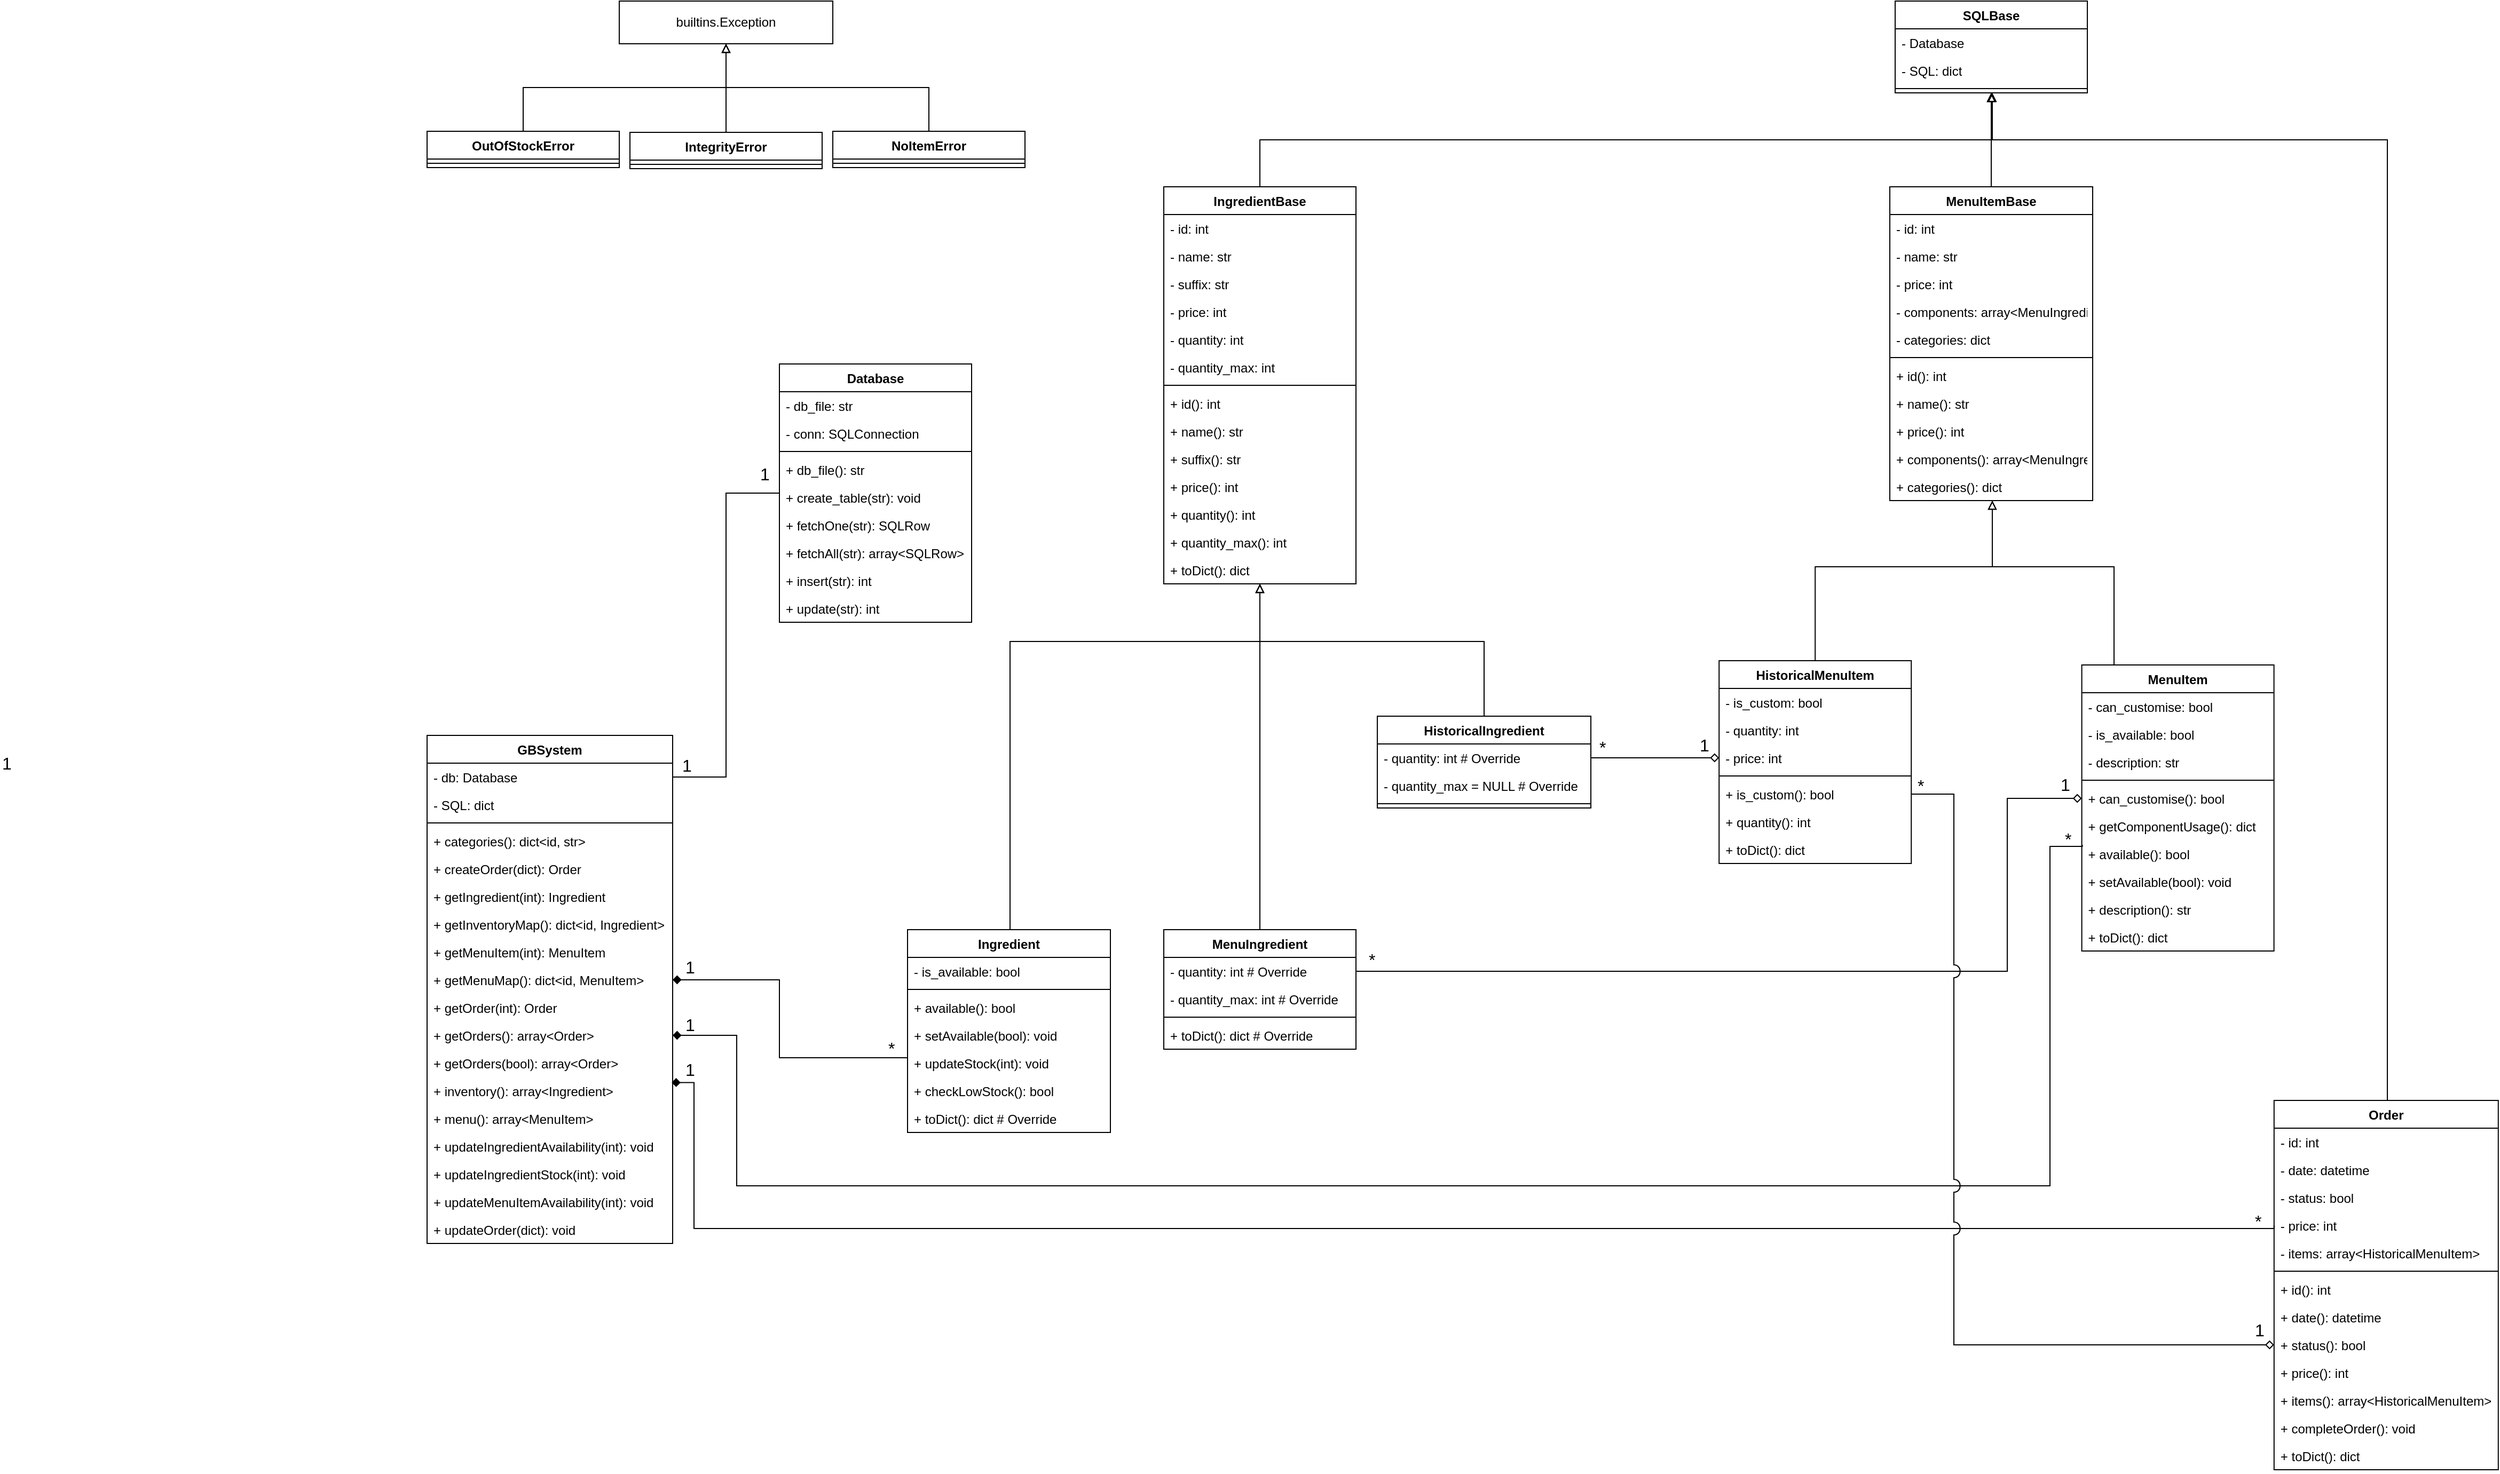 <mxfile version="10.5.8" type="device"><diagram id="R5CO9NTkoaggzxSZSLam" name="Page-1"><mxGraphModel dx="3738" dy="1845" grid="1" gridSize="10" guides="1" tooltips="1" connect="1" arrows="1" fold="1" page="1" pageScale="1" pageWidth="850" pageHeight="1100" math="0" shadow="0"><root><mxCell id="0"/><mxCell id="1" parent="0"/><mxCell id="QVnlq63phi-JUGz88lsE-225" style="rounded=0;orthogonalLoop=1;jettySize=auto;html=1;endArrow=diamond;endFill=1;edgeStyle=orthogonalEdgeStyle;exitX=0;exitY=0.5;exitDx=0;exitDy=0;entryX=0.996;entryY=0.201;entryDx=0;entryDy=0;entryPerimeter=0;" parent="1" source="QVnlq63phi-JUGz88lsE-115" target="QVnlq63phi-JUGz88lsE-164" edge="1"><mxGeometry relative="1" as="geometry"><mxPoint x="40" y="551" as="sourcePoint"/><Array as="points"><mxPoint x="80" y="560"/><mxPoint x="-1400" y="560"/><mxPoint x="-1400" y="423"/></Array><mxPoint x="-1779" y="422" as="targetPoint"/></mxGeometry></mxCell><mxCell id="QVnlq63phi-JUGz88lsE-252" style="edgeStyle=orthogonalEdgeStyle;rounded=0;orthogonalLoop=1;jettySize=auto;html=1;endArrow=diamond;endFill=0;entryX=0;entryY=0.5;entryDx=0;entryDy=0;" parent="1" source="QVnlq63phi-JUGz88lsE-35" target="QVnlq63phi-JUGz88lsE-78" edge="1"><mxGeometry relative="1" as="geometry"><mxPoint x="-780" y="320" as="sourcePoint"/><mxPoint x="-160" y="150" as="targetPoint"/><Array as="points"><mxPoint x="-170" y="319"/><mxPoint x="-170" y="157"/></Array></mxGeometry></mxCell><mxCell id="QVnlq63phi-JUGz88lsE-1" value="SQLBase" style="swimlane;fontStyle=1;align=center;verticalAlign=top;childLayout=stackLayout;horizontal=1;startSize=26;horizontalStack=0;resizeParent=1;resizeParentMax=0;resizeLast=0;collapsible=1;marginBottom=0;" parent="1" vertex="1"><mxGeometry x="-275" y="-590" width="180" height="86" as="geometry"/></mxCell><mxCell id="QVnlq63phi-JUGz88lsE-2" value="- Database" style="text;strokeColor=none;fillColor=none;align=left;verticalAlign=top;spacingLeft=4;spacingRight=4;overflow=hidden;rotatable=0;points=[[0,0.5],[1,0.5]];portConstraint=eastwest;fontStyle=0" parent="QVnlq63phi-JUGz88lsE-1" vertex="1"><mxGeometry y="26" width="180" height="26" as="geometry"/></mxCell><mxCell id="QVnlq63phi-JUGz88lsE-3" value="- SQL: dict" style="text;strokeColor=none;fillColor=none;align=left;verticalAlign=top;spacingLeft=4;spacingRight=4;overflow=hidden;rotatable=0;points=[[0,0.5],[1,0.5]];portConstraint=eastwest;fontStyle=0" parent="QVnlq63phi-JUGz88lsE-1" vertex="1"><mxGeometry y="52" width="180" height="26" as="geometry"/></mxCell><mxCell id="QVnlq63phi-JUGz88lsE-4" value="" style="line;strokeWidth=1;fillColor=none;align=left;verticalAlign=middle;spacingTop=-1;spacingLeft=3;spacingRight=3;rotatable=0;labelPosition=right;points=[];portConstraint=eastwest;fontStyle=0" parent="QVnlq63phi-JUGz88lsE-1" vertex="1"><mxGeometry y="78" width="180" height="8" as="geometry"/></mxCell><mxCell id="QVnlq63phi-JUGz88lsE-234" style="edgeStyle=orthogonalEdgeStyle;rounded=0;orthogonalLoop=1;jettySize=auto;html=1;exitX=0.5;exitY=0;exitDx=0;exitDy=0;endArrow=block;endFill=0;" parent="1" source="QVnlq63phi-JUGz88lsE-15" target="QVnlq63phi-JUGz88lsE-1" edge="1"><mxGeometry relative="1" as="geometry"/></mxCell><mxCell id="QVnlq63phi-JUGz88lsE-15" value="IngredientBase" style="swimlane;fontStyle=1;align=center;verticalAlign=top;childLayout=stackLayout;horizontal=1;startSize=26;horizontalStack=0;resizeParent=1;resizeParentMax=0;resizeLast=0;collapsible=1;marginBottom=0;" parent="1" vertex="1"><mxGeometry x="-960" y="-416" width="180" height="372" as="geometry"/></mxCell><mxCell id="QVnlq63phi-JUGz88lsE-18" value="- id: int" style="text;strokeColor=none;fillColor=none;align=left;verticalAlign=top;spacingLeft=4;spacingRight=4;overflow=hidden;rotatable=0;points=[[0,0.5],[1,0.5]];portConstraint=eastwest;fontStyle=0" parent="QVnlq63phi-JUGz88lsE-15" vertex="1"><mxGeometry y="26" width="180" height="26" as="geometry"/></mxCell><mxCell id="QVnlq63phi-JUGz88lsE-20" value="- name: str" style="text;strokeColor=none;fillColor=none;align=left;verticalAlign=top;spacingLeft=4;spacingRight=4;overflow=hidden;rotatable=0;points=[[0,0.5],[1,0.5]];portConstraint=eastwest;fontStyle=0" parent="QVnlq63phi-JUGz88lsE-15" vertex="1"><mxGeometry y="52" width="180" height="26" as="geometry"/></mxCell><mxCell id="QVnlq63phi-JUGz88lsE-21" value="- suffix: str" style="text;strokeColor=none;fillColor=none;align=left;verticalAlign=top;spacingLeft=4;spacingRight=4;overflow=hidden;rotatable=0;points=[[0,0.5],[1,0.5]];portConstraint=eastwest;fontStyle=0" parent="QVnlq63phi-JUGz88lsE-15" vertex="1"><mxGeometry y="78" width="180" height="26" as="geometry"/></mxCell><mxCell id="QVnlq63phi-JUGz88lsE-22" value="- price: int" style="text;strokeColor=none;fillColor=none;align=left;verticalAlign=top;spacingLeft=4;spacingRight=4;overflow=hidden;rotatable=0;points=[[0,0.5],[1,0.5]];portConstraint=eastwest;fontStyle=0" parent="QVnlq63phi-JUGz88lsE-15" vertex="1"><mxGeometry y="104" width="180" height="26" as="geometry"/></mxCell><mxCell id="QVnlq63phi-JUGz88lsE-24" value="- quantity: int" style="text;strokeColor=none;fillColor=none;align=left;verticalAlign=top;spacingLeft=4;spacingRight=4;overflow=hidden;rotatable=0;points=[[0,0.5],[1,0.5]];portConstraint=eastwest;fontStyle=0" parent="QVnlq63phi-JUGz88lsE-15" vertex="1"><mxGeometry y="130" width="180" height="26" as="geometry"/></mxCell><mxCell id="QVnlq63phi-JUGz88lsE-25" value="- quantity_max: int" style="text;strokeColor=none;fillColor=none;align=left;verticalAlign=top;spacingLeft=4;spacingRight=4;overflow=hidden;rotatable=0;points=[[0,0.5],[1,0.5]];portConstraint=eastwest;fontStyle=0" parent="QVnlq63phi-JUGz88lsE-15" vertex="1"><mxGeometry y="156" width="180" height="26" as="geometry"/></mxCell><mxCell id="QVnlq63phi-JUGz88lsE-16" value="" style="line;strokeWidth=1;fillColor=none;align=left;verticalAlign=middle;spacingTop=-1;spacingLeft=3;spacingRight=3;rotatable=0;labelPosition=right;points=[];portConstraint=eastwest;fontStyle=0" parent="QVnlq63phi-JUGz88lsE-15" vertex="1"><mxGeometry y="182" width="180" height="8" as="geometry"/></mxCell><mxCell id="QVnlq63phi-JUGz88lsE-19" value="+ id(): int" style="text;strokeColor=none;fillColor=none;align=left;verticalAlign=top;spacingLeft=4;spacingRight=4;overflow=hidden;rotatable=0;points=[[0,0.5],[1,0.5]];portConstraint=eastwest;fontStyle=0" parent="QVnlq63phi-JUGz88lsE-15" vertex="1"><mxGeometry y="190" width="180" height="26" as="geometry"/></mxCell><mxCell id="QVnlq63phi-JUGz88lsE-27" value="+ name(): str" style="text;strokeColor=none;fillColor=none;align=left;verticalAlign=top;spacingLeft=4;spacingRight=4;overflow=hidden;rotatable=0;points=[[0,0.5],[1,0.5]];portConstraint=eastwest;fontStyle=0" parent="QVnlq63phi-JUGz88lsE-15" vertex="1"><mxGeometry y="216" width="180" height="26" as="geometry"/></mxCell><mxCell id="QVnlq63phi-JUGz88lsE-26" value="+ suffix(): str" style="text;strokeColor=none;fillColor=none;align=left;verticalAlign=top;spacingLeft=4;spacingRight=4;overflow=hidden;rotatable=0;points=[[0,0.5],[1,0.5]];portConstraint=eastwest;fontStyle=0" parent="QVnlq63phi-JUGz88lsE-15" vertex="1"><mxGeometry y="242" width="180" height="26" as="geometry"/></mxCell><mxCell id="QVnlq63phi-JUGz88lsE-28" value="+ price(): int" style="text;strokeColor=none;fillColor=none;align=left;verticalAlign=top;spacingLeft=4;spacingRight=4;overflow=hidden;rotatable=0;points=[[0,0.5],[1,0.5]];portConstraint=eastwest;fontStyle=0" parent="QVnlq63phi-JUGz88lsE-15" vertex="1"><mxGeometry y="268" width="180" height="26" as="geometry"/></mxCell><mxCell id="QVnlq63phi-JUGz88lsE-30" value="+ quantity(): int" style="text;strokeColor=none;fillColor=none;align=left;verticalAlign=top;spacingLeft=4;spacingRight=4;overflow=hidden;rotatable=0;points=[[0,0.5],[1,0.5]];portConstraint=eastwest;fontStyle=0" parent="QVnlq63phi-JUGz88lsE-15" vertex="1"><mxGeometry y="294" width="180" height="26" as="geometry"/></mxCell><mxCell id="QVnlq63phi-JUGz88lsE-29" value="+ quantity_max(): int" style="text;strokeColor=none;fillColor=none;align=left;verticalAlign=top;spacingLeft=4;spacingRight=4;overflow=hidden;rotatable=0;points=[[0,0.5],[1,0.5]];portConstraint=eastwest;fontStyle=0" parent="QVnlq63phi-JUGz88lsE-15" vertex="1"><mxGeometry y="320" width="180" height="26" as="geometry"/></mxCell><mxCell id="QVnlq63phi-JUGz88lsE-31" value="+ toDict(): dict" style="text;strokeColor=none;fillColor=none;align=left;verticalAlign=top;spacingLeft=4;spacingRight=4;overflow=hidden;rotatable=0;points=[[0,0.5],[1,0.5]];portConstraint=eastwest;fontStyle=0" parent="QVnlq63phi-JUGz88lsE-15" vertex="1"><mxGeometry y="346" width="180" height="26" as="geometry"/></mxCell><mxCell id="QVnlq63phi-JUGz88lsE-129" style="edgeStyle=orthogonalEdgeStyle;rounded=0;orthogonalLoop=1;jettySize=auto;html=1;exitX=0.5;exitY=0;exitDx=0;exitDy=0;endArrow=block;endFill=0;" parent="1" source="QVnlq63phi-JUGz88lsE-32" target="QVnlq63phi-JUGz88lsE-15" edge="1"><mxGeometry relative="1" as="geometry"/></mxCell><mxCell id="QVnlq63phi-JUGz88lsE-32" value="MenuIngredient" style="swimlane;fontStyle=1;align=center;verticalAlign=top;childLayout=stackLayout;horizontal=1;startSize=26;horizontalStack=0;resizeParent=1;resizeParentMax=0;resizeLast=0;collapsible=1;marginBottom=0;" parent="1" vertex="1"><mxGeometry x="-960" y="280" width="180" height="112" as="geometry"/></mxCell><mxCell id="QVnlq63phi-JUGz88lsE-35" value="- quantity: int # Override" style="text;strokeColor=none;fillColor=none;align=left;verticalAlign=top;spacingLeft=4;spacingRight=4;overflow=hidden;rotatable=0;points=[[0,0.5],[1,0.5]];portConstraint=eastwest;fontStyle=0" parent="QVnlq63phi-JUGz88lsE-32" vertex="1"><mxGeometry y="26" width="180" height="26" as="geometry"/></mxCell><mxCell id="QVnlq63phi-JUGz88lsE-36" value="- quantity_max: int # Override" style="text;strokeColor=none;fillColor=none;align=left;verticalAlign=top;spacingLeft=4;spacingRight=4;overflow=hidden;rotatable=0;points=[[0,0.5],[1,0.5]];portConstraint=eastwest;fontStyle=0" parent="QVnlq63phi-JUGz88lsE-32" vertex="1"><mxGeometry y="52" width="180" height="26" as="geometry"/></mxCell><mxCell id="QVnlq63phi-JUGz88lsE-33" value="" style="line;strokeWidth=1;fillColor=none;align=left;verticalAlign=middle;spacingTop=-1;spacingLeft=3;spacingRight=3;rotatable=0;labelPosition=right;points=[];portConstraint=eastwest;fontStyle=0" parent="QVnlq63phi-JUGz88lsE-32" vertex="1"><mxGeometry y="78" width="180" height="8" as="geometry"/></mxCell><mxCell id="QVnlq63phi-JUGz88lsE-37" value="+ toDict(): dict # Override" style="text;strokeColor=none;fillColor=none;align=left;verticalAlign=top;spacingLeft=4;spacingRight=4;overflow=hidden;rotatable=0;points=[[0,0.5],[1,0.5]];portConstraint=eastwest;fontStyle=0" parent="QVnlq63phi-JUGz88lsE-32" vertex="1"><mxGeometry y="86" width="180" height="26" as="geometry"/></mxCell><mxCell id="QVnlq63phi-JUGz88lsE-130" style="edgeStyle=orthogonalEdgeStyle;rounded=0;orthogonalLoop=1;jettySize=auto;html=1;exitX=0.5;exitY=0;exitDx=0;exitDy=0;endArrow=block;endFill=0;" parent="1" source="QVnlq63phi-JUGz88lsE-38" target="QVnlq63phi-JUGz88lsE-15" edge="1"><mxGeometry relative="1" as="geometry"><Array as="points"><mxPoint x="-660" y="10"/><mxPoint x="-870" y="10"/></Array></mxGeometry></mxCell><mxCell id="QVnlq63phi-JUGz88lsE-38" value="HistoricalIngredient" style="swimlane;fontStyle=1;align=center;verticalAlign=top;childLayout=stackLayout;horizontal=1;startSize=26;horizontalStack=0;resizeParent=1;resizeParentMax=0;resizeLast=0;collapsible=1;marginBottom=0;" parent="1" vertex="1"><mxGeometry x="-760" y="80" width="200" height="86" as="geometry"/></mxCell><mxCell id="QVnlq63phi-JUGz88lsE-39" value="- quantity: int # Override" style="text;strokeColor=none;fillColor=none;align=left;verticalAlign=top;spacingLeft=4;spacingRight=4;overflow=hidden;rotatable=0;points=[[0,0.5],[1,0.5]];portConstraint=eastwest;fontStyle=0" parent="QVnlq63phi-JUGz88lsE-38" vertex="1"><mxGeometry y="26" width="200" height="26" as="geometry"/></mxCell><mxCell id="QVnlq63phi-JUGz88lsE-40" value="- quantity_max = NULL # Override" style="text;strokeColor=none;fillColor=none;align=left;verticalAlign=top;spacingLeft=4;spacingRight=4;overflow=hidden;rotatable=0;points=[[0,0.5],[1,0.5]];portConstraint=eastwest;fontStyle=0" parent="QVnlq63phi-JUGz88lsE-38" vertex="1"><mxGeometry y="52" width="200" height="26" as="geometry"/></mxCell><mxCell id="QVnlq63phi-JUGz88lsE-41" value="" style="line;strokeWidth=1;fillColor=none;align=left;verticalAlign=middle;spacingTop=-1;spacingLeft=3;spacingRight=3;rotatable=0;labelPosition=right;points=[];portConstraint=eastwest;fontStyle=0" parent="QVnlq63phi-JUGz88lsE-38" vertex="1"><mxGeometry y="78" width="200" height="8" as="geometry"/></mxCell><mxCell id="QVnlq63phi-JUGz88lsE-233" style="edgeStyle=orthogonalEdgeStyle;rounded=0;orthogonalLoop=1;jettySize=auto;html=1;exitX=0.5;exitY=0;exitDx=0;exitDy=0;endArrow=block;endFill=0;" parent="1" source="QVnlq63phi-JUGz88lsE-49" target="QVnlq63phi-JUGz88lsE-15" edge="1"><mxGeometry relative="1" as="geometry"><Array as="points"><mxPoint x="-1104" y="10"/><mxPoint x="-870" y="10"/></Array></mxGeometry></mxCell><mxCell id="QVnlq63phi-JUGz88lsE-49" value="Ingredient" style="swimlane;fontStyle=1;align=center;verticalAlign=top;childLayout=stackLayout;horizontal=1;startSize=26;horizontalStack=0;resizeParent=1;resizeParentMax=0;resizeLast=0;collapsible=1;marginBottom=0;" parent="1" vertex="1"><mxGeometry x="-1200" y="280" width="190" height="190" as="geometry"/></mxCell><mxCell id="QVnlq63phi-JUGz88lsE-50" value="- is_available: bool" style="text;strokeColor=none;fillColor=none;align=left;verticalAlign=top;spacingLeft=4;spacingRight=4;overflow=hidden;rotatable=0;points=[[0,0.5],[1,0.5]];portConstraint=eastwest;fontStyle=0" parent="QVnlq63phi-JUGz88lsE-49" vertex="1"><mxGeometry y="26" width="190" height="26" as="geometry"/></mxCell><mxCell id="QVnlq63phi-JUGz88lsE-52" value="" style="line;strokeWidth=1;fillColor=none;align=left;verticalAlign=middle;spacingTop=-1;spacingLeft=3;spacingRight=3;rotatable=0;labelPosition=right;points=[];portConstraint=eastwest;fontStyle=0" parent="QVnlq63phi-JUGz88lsE-49" vertex="1"><mxGeometry y="52" width="190" height="8" as="geometry"/></mxCell><mxCell id="QVnlq63phi-JUGz88lsE-51" value="+ available(): bool" style="text;strokeColor=none;fillColor=none;align=left;verticalAlign=top;spacingLeft=4;spacingRight=4;overflow=hidden;rotatable=0;points=[[0,0.5],[1,0.5]];portConstraint=eastwest;fontStyle=0" parent="QVnlq63phi-JUGz88lsE-49" vertex="1"><mxGeometry y="60" width="190" height="26" as="geometry"/></mxCell><mxCell id="QVnlq63phi-JUGz88lsE-53" value="+ setAvailable(bool): void" style="text;strokeColor=none;fillColor=none;align=left;verticalAlign=top;spacingLeft=4;spacingRight=4;overflow=hidden;rotatable=0;points=[[0,0.5],[1,0.5]];portConstraint=eastwest;fontStyle=0" parent="QVnlq63phi-JUGz88lsE-49" vertex="1"><mxGeometry y="86" width="190" height="26" as="geometry"/></mxCell><mxCell id="QVnlq63phi-JUGz88lsE-54" value="+ updateStock(int): void" style="text;strokeColor=none;fillColor=none;align=left;verticalAlign=top;spacingLeft=4;spacingRight=4;overflow=hidden;rotatable=0;points=[[0,0.5],[1,0.5]];portConstraint=eastwest;fontStyle=0" parent="QVnlq63phi-JUGz88lsE-49" vertex="1"><mxGeometry y="112" width="190" height="26" as="geometry"/></mxCell><mxCell id="QVnlq63phi-JUGz88lsE-55" value="+ checkLowStock(): bool" style="text;strokeColor=none;fillColor=none;align=left;verticalAlign=top;spacingLeft=4;spacingRight=4;overflow=hidden;rotatable=0;points=[[0,0.5],[1,0.5]];portConstraint=eastwest;fontStyle=0" parent="QVnlq63phi-JUGz88lsE-49" vertex="1"><mxGeometry y="138" width="190" height="26" as="geometry"/></mxCell><mxCell id="QVnlq63phi-JUGz88lsE-56" value="+ toDict(): dict # Override" style="text;strokeColor=none;fillColor=none;align=left;verticalAlign=top;spacingLeft=4;spacingRight=4;overflow=hidden;rotatable=0;points=[[0,0.5],[1,0.5]];portConstraint=eastwest;fontStyle=0" parent="QVnlq63phi-JUGz88lsE-49" vertex="1"><mxGeometry y="164" width="190" height="26" as="geometry"/></mxCell><mxCell id="QVnlq63phi-JUGz88lsE-134" style="edgeStyle=orthogonalEdgeStyle;rounded=0;orthogonalLoop=1;jettySize=auto;html=1;exitX=0.5;exitY=0;exitDx=0;exitDy=0;endArrow=block;endFill=0;" parent="1" source="QVnlq63phi-JUGz88lsE-58" target="QVnlq63phi-JUGz88lsE-1" edge="1"><mxGeometry relative="1" as="geometry"/></mxCell><mxCell id="QVnlq63phi-JUGz88lsE-58" value="MenuItemBase" style="swimlane;fontStyle=1;align=center;verticalAlign=top;childLayout=stackLayout;horizontal=1;startSize=26;horizontalStack=0;resizeParent=1;resizeParentMax=0;resizeLast=0;collapsible=1;marginBottom=0;" parent="1" vertex="1"><mxGeometry x="-280" y="-416" width="190" height="294" as="geometry"/></mxCell><mxCell id="QVnlq63phi-JUGz88lsE-59" value="- id: int" style="text;strokeColor=none;fillColor=none;align=left;verticalAlign=top;spacingLeft=4;spacingRight=4;overflow=hidden;rotatable=0;points=[[0,0.5],[1,0.5]];portConstraint=eastwest;fontStyle=0" parent="QVnlq63phi-JUGz88lsE-58" vertex="1"><mxGeometry y="26" width="190" height="26" as="geometry"/></mxCell><mxCell id="QVnlq63phi-JUGz88lsE-60" value="- name: str" style="text;strokeColor=none;fillColor=none;align=left;verticalAlign=top;spacingLeft=4;spacingRight=4;overflow=hidden;rotatable=0;points=[[0,0.5],[1,0.5]];portConstraint=eastwest;fontStyle=0" parent="QVnlq63phi-JUGz88lsE-58" vertex="1"><mxGeometry y="52" width="190" height="26" as="geometry"/></mxCell><mxCell id="QVnlq63phi-JUGz88lsE-62" value="- price: int" style="text;strokeColor=none;fillColor=none;align=left;verticalAlign=top;spacingLeft=4;spacingRight=4;overflow=hidden;rotatable=0;points=[[0,0.5],[1,0.5]];portConstraint=eastwest;fontStyle=0" parent="QVnlq63phi-JUGz88lsE-58" vertex="1"><mxGeometry y="78" width="190" height="26" as="geometry"/></mxCell><mxCell id="QVnlq63phi-JUGz88lsE-63" value="- components: array&lt;MenuIngredient / HistoricalIngredient&gt;" style="text;strokeColor=none;fillColor=none;align=left;verticalAlign=top;spacingLeft=4;spacingRight=4;overflow=hidden;rotatable=0;points=[[0,0.5],[1,0.5]];portConstraint=eastwest;fontStyle=0" parent="QVnlq63phi-JUGz88lsE-58" vertex="1"><mxGeometry y="104" width="190" height="26" as="geometry"/></mxCell><mxCell id="QVnlq63phi-JUGz88lsE-64" value="- categories: dict" style="text;strokeColor=none;fillColor=none;align=left;verticalAlign=top;spacingLeft=4;spacingRight=4;overflow=hidden;rotatable=0;points=[[0,0.5],[1,0.5]];portConstraint=eastwest;fontStyle=0" parent="QVnlq63phi-JUGz88lsE-58" vertex="1"><mxGeometry y="130" width="190" height="26" as="geometry"/></mxCell><mxCell id="QVnlq63phi-JUGz88lsE-65" value="" style="line;strokeWidth=1;fillColor=none;align=left;verticalAlign=middle;spacingTop=-1;spacingLeft=3;spacingRight=3;rotatable=0;labelPosition=right;points=[];portConstraint=eastwest;fontStyle=0" parent="QVnlq63phi-JUGz88lsE-58" vertex="1"><mxGeometry y="156" width="190" height="8" as="geometry"/></mxCell><mxCell id="QVnlq63phi-JUGz88lsE-66" value="+ id(): int" style="text;strokeColor=none;fillColor=none;align=left;verticalAlign=top;spacingLeft=4;spacingRight=4;overflow=hidden;rotatable=0;points=[[0,0.5],[1,0.5]];portConstraint=eastwest;fontStyle=0" parent="QVnlq63phi-JUGz88lsE-58" vertex="1"><mxGeometry y="164" width="190" height="26" as="geometry"/></mxCell><mxCell id="QVnlq63phi-JUGz88lsE-67" value="+ name(): str" style="text;strokeColor=none;fillColor=none;align=left;verticalAlign=top;spacingLeft=4;spacingRight=4;overflow=hidden;rotatable=0;points=[[0,0.5],[1,0.5]];portConstraint=eastwest;fontStyle=0" parent="QVnlq63phi-JUGz88lsE-58" vertex="1"><mxGeometry y="190" width="190" height="26" as="geometry"/></mxCell><mxCell id="QVnlq63phi-JUGz88lsE-69" value="+ price(): int" style="text;strokeColor=none;fillColor=none;align=left;verticalAlign=top;spacingLeft=4;spacingRight=4;overflow=hidden;rotatable=0;points=[[0,0.5],[1,0.5]];portConstraint=eastwest;fontStyle=0" parent="QVnlq63phi-JUGz88lsE-58" vertex="1"><mxGeometry y="216" width="190" height="26" as="geometry"/></mxCell><mxCell id="QVnlq63phi-JUGz88lsE-70" value="+ components(): array&lt;MenuIngredient / HistoricalIngredient&gt;" style="text;strokeColor=none;fillColor=none;align=left;verticalAlign=top;spacingLeft=4;spacingRight=4;overflow=hidden;rotatable=0;points=[[0,0.5],[1,0.5]];portConstraint=eastwest;fontStyle=0" parent="QVnlq63phi-JUGz88lsE-58" vertex="1"><mxGeometry y="242" width="190" height="26" as="geometry"/></mxCell><mxCell id="QVnlq63phi-JUGz88lsE-71" value="+ categories(): dict" style="text;strokeColor=none;fillColor=none;align=left;verticalAlign=top;spacingLeft=4;spacingRight=4;overflow=hidden;rotatable=0;points=[[0,0.5],[1,0.5]];portConstraint=eastwest;fontStyle=0" parent="QVnlq63phi-JUGz88lsE-58" vertex="1"><mxGeometry y="268" width="190" height="26" as="geometry"/></mxCell><mxCell id="QVnlq63phi-JUGz88lsE-136" style="edgeStyle=orthogonalEdgeStyle;rounded=0;orthogonalLoop=1;jettySize=auto;html=1;exitX=0.5;exitY=0;exitDx=0;exitDy=0;endArrow=block;endFill=0;" parent="1" source="QVnlq63phi-JUGz88lsE-74" target="QVnlq63phi-JUGz88lsE-58" edge="1"><mxGeometry relative="1" as="geometry"><Array as="points"><mxPoint x="-70" y="-60"/><mxPoint x="-184" y="-60"/></Array></mxGeometry></mxCell><mxCell id="QVnlq63phi-JUGz88lsE-226" style="edgeStyle=orthogonalEdgeStyle;rounded=0;orthogonalLoop=1;jettySize=auto;html=1;endArrow=diamond;endFill=1;exitX=0.003;exitY=1.177;exitDx=0;exitDy=0;exitPerimeter=0;entryX=1;entryY=0.5;entryDx=0;entryDy=0;" parent="1" source="QVnlq63phi-JUGz88lsE-81" target="QVnlq63phi-JUGz88lsE-169" edge="1"><mxGeometry relative="1" as="geometry"><mxPoint x="-1190" y="370" as="sourcePoint"/><Array as="points"><mxPoint x="-99" y="202"/><mxPoint x="-130" y="202"/><mxPoint x="-130" y="520"/><mxPoint x="-1360" y="520"/><mxPoint x="-1360" y="379"/></Array><mxPoint x="-1740" y="380" as="targetPoint"/></mxGeometry></mxCell><mxCell id="QVnlq63phi-JUGz88lsE-74" value="MenuItem" style="swimlane;fontStyle=1;align=center;verticalAlign=top;childLayout=stackLayout;horizontal=1;startSize=26;horizontalStack=0;resizeParent=1;resizeParentMax=0;resizeLast=0;collapsible=1;marginBottom=0;" parent="1" vertex="1"><mxGeometry x="-100.197" y="32" width="180" height="268" as="geometry"/></mxCell><mxCell id="QVnlq63phi-JUGz88lsE-75" value="- can_customise: bool" style="text;strokeColor=none;fillColor=none;align=left;verticalAlign=top;spacingLeft=4;spacingRight=4;overflow=hidden;rotatable=0;points=[[0,0.5],[1,0.5]];portConstraint=eastwest;fontStyle=0" parent="QVnlq63phi-JUGz88lsE-74" vertex="1"><mxGeometry y="26" width="180" height="26" as="geometry"/></mxCell><mxCell id="QVnlq63phi-JUGz88lsE-76" value="- is_available: bool" style="text;strokeColor=none;fillColor=none;align=left;verticalAlign=top;spacingLeft=4;spacingRight=4;overflow=hidden;rotatable=0;points=[[0,0.5],[1,0.5]];portConstraint=eastwest;fontStyle=0" parent="QVnlq63phi-JUGz88lsE-74" vertex="1"><mxGeometry y="52" width="180" height="26" as="geometry"/></mxCell><mxCell id="QVnlq63phi-JUGz88lsE-80" value="- description: str" style="text;strokeColor=none;fillColor=none;align=left;verticalAlign=top;spacingLeft=4;spacingRight=4;overflow=hidden;rotatable=0;points=[[0,0.5],[1,0.5]];portConstraint=eastwest;fontStyle=0" parent="QVnlq63phi-JUGz88lsE-74" vertex="1"><mxGeometry y="78" width="180" height="26" as="geometry"/></mxCell><mxCell id="QVnlq63phi-JUGz88lsE-77" value="" style="line;strokeWidth=1;fillColor=none;align=left;verticalAlign=middle;spacingTop=-1;spacingLeft=3;spacingRight=3;rotatable=0;labelPosition=right;points=[];portConstraint=eastwest;fontStyle=0" parent="QVnlq63phi-JUGz88lsE-74" vertex="1"><mxGeometry y="104" width="180" height="8" as="geometry"/></mxCell><mxCell id="QVnlq63phi-JUGz88lsE-78" value="+ can_customise(): bool" style="text;strokeColor=none;fillColor=none;align=left;verticalAlign=top;spacingLeft=4;spacingRight=4;overflow=hidden;rotatable=0;points=[[0,0.5],[1,0.5]];portConstraint=eastwest;fontStyle=0" parent="QVnlq63phi-JUGz88lsE-74" vertex="1"><mxGeometry y="112" width="180" height="26" as="geometry"/></mxCell><mxCell id="QVnlq63phi-JUGz88lsE-81" value="+ getComponentUsage(): dict" style="text;strokeColor=none;fillColor=none;align=left;verticalAlign=top;spacingLeft=4;spacingRight=4;overflow=hidden;rotatable=0;points=[[0,0.5],[1,0.5]];portConstraint=eastwest;fontStyle=0" parent="QVnlq63phi-JUGz88lsE-74" vertex="1"><mxGeometry y="138" width="180" height="26" as="geometry"/></mxCell><mxCell id="QVnlq63phi-JUGz88lsE-82" value="+ available(): bool" style="text;strokeColor=none;fillColor=none;align=left;verticalAlign=top;spacingLeft=4;spacingRight=4;overflow=hidden;rotatable=0;points=[[0,0.5],[1,0.5]];portConstraint=eastwest;fontStyle=0" parent="QVnlq63phi-JUGz88lsE-74" vertex="1"><mxGeometry y="164" width="180" height="26" as="geometry"/></mxCell><mxCell id="QVnlq63phi-JUGz88lsE-83" value="+ setAvailable(bool): void" style="text;strokeColor=none;fillColor=none;align=left;verticalAlign=top;spacingLeft=4;spacingRight=4;overflow=hidden;rotatable=0;points=[[0,0.5],[1,0.5]];portConstraint=eastwest;fontStyle=0" parent="QVnlq63phi-JUGz88lsE-74" vertex="1"><mxGeometry y="190" width="180" height="26" as="geometry"/></mxCell><mxCell id="QVnlq63phi-JUGz88lsE-128" value="+ description(): str" style="text;strokeColor=none;fillColor=none;align=left;verticalAlign=top;spacingLeft=4;spacingRight=4;overflow=hidden;rotatable=0;points=[[0,0.5],[1,0.5]];portConstraint=eastwest;fontStyle=0" parent="QVnlq63phi-JUGz88lsE-74" vertex="1"><mxGeometry y="216" width="180" height="26" as="geometry"/></mxCell><mxCell id="QVnlq63phi-JUGz88lsE-84" value="+ toDict(): dict" style="text;strokeColor=none;fillColor=none;align=left;verticalAlign=top;spacingLeft=4;spacingRight=4;overflow=hidden;rotatable=0;points=[[0,0.5],[1,0.5]];portConstraint=eastwest;fontStyle=0" parent="QVnlq63phi-JUGz88lsE-74" vertex="1"><mxGeometry y="242" width="180" height="26" as="geometry"/></mxCell><mxCell id="QVnlq63phi-JUGz88lsE-137" style="edgeStyle=orthogonalEdgeStyle;rounded=0;orthogonalLoop=1;jettySize=auto;html=1;exitX=0.5;exitY=0;exitDx=0;exitDy=0;endArrow=block;endFill=0;" parent="1" source="QVnlq63phi-JUGz88lsE-85" target="QVnlq63phi-JUGz88lsE-58" edge="1"><mxGeometry relative="1" as="geometry"><Array as="points"><mxPoint x="-350" y="-60"/><mxPoint x="-184" y="-60"/></Array></mxGeometry></mxCell><mxCell id="q_M1Nt4TQ0eMDMzc2RRi-4" style="edgeStyle=orthogonalEdgeStyle;rounded=0;jumpStyle=arc;jumpSize=12;orthogonalLoop=1;jettySize=auto;html=1;entryX=0;entryY=0.5;entryDx=0;entryDy=0;endArrow=diamond;endFill=0;exitX=1;exitY=0.5;exitDx=0;exitDy=0;" parent="1" source="QVnlq63phi-JUGz88lsE-125" target="QVnlq63phi-JUGz88lsE-123" edge="1"><mxGeometry relative="1" as="geometry"><Array as="points"><mxPoint x="-220" y="153"/><mxPoint x="-220" y="669"/></Array></mxGeometry></mxCell><mxCell id="QVnlq63phi-JUGz88lsE-85" value="HistoricalMenuItem" style="swimlane;fontStyle=1;align=center;verticalAlign=top;childLayout=stackLayout;horizontal=1;startSize=26;horizontalStack=0;resizeParent=1;resizeParentMax=0;resizeLast=0;collapsible=1;marginBottom=0;" parent="1" vertex="1"><mxGeometry x="-439.897" y="28" width="180" height="190" as="geometry"/></mxCell><mxCell id="QVnlq63phi-JUGz88lsE-86" value="- is_custom: bool" style="text;strokeColor=none;fillColor=none;align=left;verticalAlign=top;spacingLeft=4;spacingRight=4;overflow=hidden;rotatable=0;points=[[0,0.5],[1,0.5]];portConstraint=eastwest;fontStyle=0" parent="QVnlq63phi-JUGz88lsE-85" vertex="1"><mxGeometry y="26" width="180" height="26" as="geometry"/></mxCell><mxCell id="QVnlq63phi-JUGz88lsE-87" value="- quantity: int" style="text;strokeColor=none;fillColor=none;align=left;verticalAlign=top;spacingLeft=4;spacingRight=4;overflow=hidden;rotatable=0;points=[[0,0.5],[1,0.5]];portConstraint=eastwest;fontStyle=0" parent="QVnlq63phi-JUGz88lsE-85" vertex="1"><mxGeometry y="52" width="180" height="26" as="geometry"/></mxCell><mxCell id="QVnlq63phi-JUGz88lsE-88" value="- price: int" style="text;strokeColor=none;fillColor=none;align=left;verticalAlign=top;spacingLeft=4;spacingRight=4;overflow=hidden;rotatable=0;points=[[0,0.5],[1,0.5]];portConstraint=eastwest;fontStyle=0" parent="QVnlq63phi-JUGz88lsE-85" vertex="1"><mxGeometry y="78" width="180" height="26" as="geometry"/></mxCell><mxCell id="QVnlq63phi-JUGz88lsE-89" value="" style="line;strokeWidth=1;fillColor=none;align=left;verticalAlign=middle;spacingTop=-1;spacingLeft=3;spacingRight=3;rotatable=0;labelPosition=right;points=[];portConstraint=eastwest;fontStyle=0" parent="QVnlq63phi-JUGz88lsE-85" vertex="1"><mxGeometry y="104" width="180" height="8" as="geometry"/></mxCell><mxCell id="QVnlq63phi-JUGz88lsE-125" value="+ is_custom(): bool" style="text;strokeColor=none;fillColor=none;align=left;verticalAlign=top;spacingLeft=4;spacingRight=4;overflow=hidden;rotatable=0;points=[[0,0.5],[1,0.5]];portConstraint=eastwest;fontStyle=0" parent="QVnlq63phi-JUGz88lsE-85" vertex="1"><mxGeometry y="112" width="180" height="26" as="geometry"/></mxCell><mxCell id="QVnlq63phi-JUGz88lsE-126" value="+ quantity(): int" style="text;strokeColor=none;fillColor=none;align=left;verticalAlign=top;spacingLeft=4;spacingRight=4;overflow=hidden;rotatable=0;points=[[0,0.5],[1,0.5]];portConstraint=eastwest;fontStyle=0" parent="QVnlq63phi-JUGz88lsE-85" vertex="1"><mxGeometry y="138" width="180" height="26" as="geometry"/></mxCell><mxCell id="QVnlq63phi-JUGz88lsE-94" value="+ toDict(): dict" style="text;strokeColor=none;fillColor=none;align=left;verticalAlign=top;spacingLeft=4;spacingRight=4;overflow=hidden;rotatable=0;points=[[0,0.5],[1,0.5]];portConstraint=eastwest;fontStyle=0" parent="QVnlq63phi-JUGz88lsE-85" vertex="1"><mxGeometry y="164" width="180" height="26" as="geometry"/></mxCell><mxCell id="QVnlq63phi-JUGz88lsE-235" style="edgeStyle=orthogonalEdgeStyle;rounded=0;orthogonalLoop=1;jettySize=auto;html=1;exitX=0.5;exitY=0;exitDx=0;exitDy=0;endArrow=block;endFill=0;" parent="1" source="QVnlq63phi-JUGz88lsE-111" target="QVnlq63phi-JUGz88lsE-1" edge="1"><mxGeometry relative="1" as="geometry"><Array as="points"><mxPoint x="186" y="-460"/><mxPoint x="-184" y="-460"/></Array></mxGeometry></mxCell><mxCell id="QVnlq63phi-JUGz88lsE-111" value="Order" style="swimlane;fontStyle=1;align=center;verticalAlign=top;childLayout=stackLayout;horizontal=1;startSize=26;horizontalStack=0;resizeParent=1;resizeParentMax=0;resizeLast=0;collapsible=1;marginBottom=0;" parent="1" vertex="1"><mxGeometry x="79.9" y="440" width="210" height="346" as="geometry"/></mxCell><mxCell id="QVnlq63phi-JUGz88lsE-112" value="- id: int" style="text;strokeColor=none;fillColor=none;align=left;verticalAlign=top;spacingLeft=4;spacingRight=4;overflow=hidden;rotatable=0;points=[[0,0.5],[1,0.5]];portConstraint=eastwest;fontStyle=0" parent="QVnlq63phi-JUGz88lsE-111" vertex="1"><mxGeometry y="26" width="210" height="26" as="geometry"/></mxCell><mxCell id="QVnlq63phi-JUGz88lsE-113" value="- date: datetime" style="text;strokeColor=none;fillColor=none;align=left;verticalAlign=top;spacingLeft=4;spacingRight=4;overflow=hidden;rotatable=0;points=[[0,0.5],[1,0.5]];portConstraint=eastwest;fontStyle=0" parent="QVnlq63phi-JUGz88lsE-111" vertex="1"><mxGeometry y="52" width="210" height="26" as="geometry"/></mxCell><mxCell id="QVnlq63phi-JUGz88lsE-114" value="- status: bool" style="text;strokeColor=none;fillColor=none;align=left;verticalAlign=top;spacingLeft=4;spacingRight=4;overflow=hidden;rotatable=0;points=[[0,0.5],[1,0.5]];portConstraint=eastwest;fontStyle=0" parent="QVnlq63phi-JUGz88lsE-111" vertex="1"><mxGeometry y="78" width="210" height="26" as="geometry"/></mxCell><mxCell id="QVnlq63phi-JUGz88lsE-115" value="- price: int" style="text;strokeColor=none;fillColor=none;align=left;verticalAlign=top;spacingLeft=4;spacingRight=4;overflow=hidden;rotatable=0;points=[[0,0.5],[1,0.5]];portConstraint=eastwest;fontStyle=0" parent="QVnlq63phi-JUGz88lsE-111" vertex="1"><mxGeometry y="104" width="210" height="26" as="geometry"/></mxCell><mxCell id="QVnlq63phi-JUGz88lsE-116" value="- items: array&lt;HistoricalMenuItem&gt;" style="text;strokeColor=none;fillColor=none;align=left;verticalAlign=top;spacingLeft=4;spacingRight=4;overflow=hidden;rotatable=0;points=[[0,0.5],[1,0.5]];portConstraint=eastwest;fontStyle=0" parent="QVnlq63phi-JUGz88lsE-111" vertex="1"><mxGeometry y="130" width="210" height="26" as="geometry"/></mxCell><mxCell id="QVnlq63phi-JUGz88lsE-117" value="" style="line;strokeWidth=1;fillColor=none;align=left;verticalAlign=middle;spacingTop=-1;spacingLeft=3;spacingRight=3;rotatable=0;labelPosition=right;points=[];portConstraint=eastwest;fontStyle=0" parent="QVnlq63phi-JUGz88lsE-111" vertex="1"><mxGeometry y="156" width="210" height="8" as="geometry"/></mxCell><mxCell id="QVnlq63phi-JUGz88lsE-118" value="+ id(): int" style="text;strokeColor=none;fillColor=none;align=left;verticalAlign=top;spacingLeft=4;spacingRight=4;overflow=hidden;rotatable=0;points=[[0,0.5],[1,0.5]];portConstraint=eastwest;fontStyle=0" parent="QVnlq63phi-JUGz88lsE-111" vertex="1"><mxGeometry y="164" width="210" height="26" as="geometry"/></mxCell><mxCell id="QVnlq63phi-JUGz88lsE-119" value="+ date(): datetime" style="text;strokeColor=none;fillColor=none;align=left;verticalAlign=top;spacingLeft=4;spacingRight=4;overflow=hidden;rotatable=0;points=[[0,0.5],[1,0.5]];portConstraint=eastwest;fontStyle=0" parent="QVnlq63phi-JUGz88lsE-111" vertex="1"><mxGeometry y="190" width="210" height="26" as="geometry"/></mxCell><mxCell id="QVnlq63phi-JUGz88lsE-123" value="+ status(): bool" style="text;strokeColor=none;fillColor=none;align=left;verticalAlign=top;spacingLeft=4;spacingRight=4;overflow=hidden;rotatable=0;points=[[0,0.5],[1,0.5]];portConstraint=eastwest;fontStyle=0" parent="QVnlq63phi-JUGz88lsE-111" vertex="1"><mxGeometry y="216" width="210" height="26" as="geometry"/></mxCell><mxCell id="QVnlq63phi-JUGz88lsE-120" value="+ price(): int" style="text;strokeColor=none;fillColor=none;align=left;verticalAlign=top;spacingLeft=4;spacingRight=4;overflow=hidden;rotatable=0;points=[[0,0.5],[1,0.5]];portConstraint=eastwest;fontStyle=0" parent="QVnlq63phi-JUGz88lsE-111" vertex="1"><mxGeometry y="242" width="210" height="26" as="geometry"/></mxCell><mxCell id="QVnlq63phi-JUGz88lsE-121" value="+ items(): array&lt;HistoricalMenuItem&gt;" style="text;strokeColor=none;fillColor=none;align=left;verticalAlign=top;spacingLeft=4;spacingRight=4;overflow=hidden;rotatable=0;points=[[0,0.5],[1,0.5]];portConstraint=eastwest;fontStyle=0" parent="QVnlq63phi-JUGz88lsE-111" vertex="1"><mxGeometry y="268" width="210" height="26" as="geometry"/></mxCell><mxCell id="q_M1Nt4TQ0eMDMzc2RRi-1" value="+ completeOrder(): void" style="text;strokeColor=none;fillColor=none;align=left;verticalAlign=top;spacingLeft=4;spacingRight=4;overflow=hidden;rotatable=0;points=[[0,0.5],[1,0.5]];portConstraint=eastwest;fontStyle=0" parent="QVnlq63phi-JUGz88lsE-111" vertex="1"><mxGeometry y="294" width="210" height="26" as="geometry"/></mxCell><mxCell id="QVnlq63phi-JUGz88lsE-122" value="+ toDict(): dict" style="text;strokeColor=none;fillColor=none;align=left;verticalAlign=top;spacingLeft=4;spacingRight=4;overflow=hidden;rotatable=0;points=[[0,0.5],[1,0.5]];portConstraint=eastwest;fontStyle=0" parent="QVnlq63phi-JUGz88lsE-111" vertex="1"><mxGeometry y="320" width="210" height="26" as="geometry"/></mxCell><mxCell id="QVnlq63phi-JUGz88lsE-223" style="edgeStyle=orthogonalEdgeStyle;rounded=0;orthogonalLoop=1;jettySize=auto;html=1;endArrow=diamond;endFill=1;entryX=1;entryY=0.5;entryDx=0;entryDy=0;" parent="1" source="QVnlq63phi-JUGz88lsE-54" target="QVnlq63phi-JUGz88lsE-167" edge="1"><mxGeometry relative="1" as="geometry"><mxPoint x="-1410" y="190" as="targetPoint"/><Array as="points"><mxPoint x="-1320" y="400"/><mxPoint x="-1320" y="327"/></Array></mxGeometry></mxCell><mxCell id="QVnlq63phi-JUGz88lsE-230" style="edgeStyle=orthogonalEdgeStyle;rounded=0;orthogonalLoop=1;jettySize=auto;html=1;endArrow=diamond;endFill=0;entryX=0;entryY=0.5;entryDx=0;entryDy=0;" parent="1" source="QVnlq63phi-JUGz88lsE-39" target="QVnlq63phi-JUGz88lsE-88" edge="1"><mxGeometry relative="1" as="geometry"/></mxCell><mxCell id="QVnlq63phi-JUGz88lsE-222" style="edgeStyle=orthogonalEdgeStyle;rounded=0;orthogonalLoop=1;jettySize=auto;html=1;entryX=1;entryY=0.5;entryDx=0;entryDy=0;endArrow=none;endFill=0;exitX=0;exitY=0.5;exitDx=0;exitDy=0;" parent="1" source="QVnlq63phi-JUGz88lsE-201" target="QVnlq63phi-JUGz88lsE-157" edge="1"><mxGeometry relative="1" as="geometry"/></mxCell><mxCell id="QVnlq63phi-JUGz88lsE-238" value="&lt;font style=&quot;font-size: 16px&quot;&gt;1&lt;/font&gt;" style="text;html=1;resizable=0;points=[];align=center;verticalAlign=middle;labelBackgroundColor=none;" parent="QVnlq63phi-JUGz88lsE-222" vertex="1" connectable="0"><mxGeometry x="0.928" y="-2" relative="1" as="geometry"><mxPoint y="-9" as="offset"/></mxGeometry></mxCell><mxCell id="QVnlq63phi-JUGz88lsE-201" value="Database" style="swimlane;fontStyle=1;align=center;verticalAlign=top;childLayout=stackLayout;horizontal=1;startSize=26;horizontalStack=0;resizeParent=1;resizeParentMax=0;resizeLast=0;collapsible=1;marginBottom=0;" parent="1" vertex="1"><mxGeometry x="-1320" y="-250" width="180" height="242" as="geometry"/></mxCell><mxCell id="QVnlq63phi-JUGz88lsE-202" value="- db_file: str" style="text;strokeColor=none;fillColor=none;align=left;verticalAlign=top;spacingLeft=4;spacingRight=4;overflow=hidden;rotatable=0;points=[[0,0.5],[1,0.5]];portConstraint=eastwest;fontStyle=0" parent="QVnlq63phi-JUGz88lsE-201" vertex="1"><mxGeometry y="26" width="180" height="26" as="geometry"/></mxCell><mxCell id="QVnlq63phi-JUGz88lsE-203" value="- conn: SQLConnection" style="text;strokeColor=none;fillColor=none;align=left;verticalAlign=top;spacingLeft=4;spacingRight=4;overflow=hidden;rotatable=0;points=[[0,0.5],[1,0.5]];portConstraint=eastwest;fontStyle=0" parent="QVnlq63phi-JUGz88lsE-201" vertex="1"><mxGeometry y="52" width="180" height="26" as="geometry"/></mxCell><mxCell id="QVnlq63phi-JUGz88lsE-208" value="" style="line;strokeWidth=1;fillColor=none;align=left;verticalAlign=middle;spacingTop=-1;spacingLeft=3;spacingRight=3;rotatable=0;labelPosition=right;points=[];portConstraint=eastwest;fontStyle=0" parent="QVnlq63phi-JUGz88lsE-201" vertex="1"><mxGeometry y="78" width="180" height="8" as="geometry"/></mxCell><mxCell id="QVnlq63phi-JUGz88lsE-209" value="+ db_file(): str" style="text;strokeColor=none;fillColor=none;align=left;verticalAlign=top;spacingLeft=4;spacingRight=4;overflow=hidden;rotatable=0;points=[[0,0.5],[1,0.5]];portConstraint=eastwest;fontStyle=0" parent="QVnlq63phi-JUGz88lsE-201" vertex="1"><mxGeometry y="86" width="180" height="26" as="geometry"/></mxCell><mxCell id="QVnlq63phi-JUGz88lsE-210" value="+ create_table(str): void" style="text;strokeColor=none;fillColor=none;align=left;verticalAlign=top;spacingLeft=4;spacingRight=4;overflow=hidden;rotatable=0;points=[[0,0.5],[1,0.5]];portConstraint=eastwest;fontStyle=0" parent="QVnlq63phi-JUGz88lsE-201" vertex="1"><mxGeometry y="112" width="180" height="26" as="geometry"/></mxCell><mxCell id="QVnlq63phi-JUGz88lsE-211" value="+ fetchOne(str): SQLRow" style="text;strokeColor=none;fillColor=none;align=left;verticalAlign=top;spacingLeft=4;spacingRight=4;overflow=hidden;rotatable=0;points=[[0,0.5],[1,0.5]];portConstraint=eastwest;fontStyle=0" parent="QVnlq63phi-JUGz88lsE-201" vertex="1"><mxGeometry y="138" width="180" height="26" as="geometry"/></mxCell><mxCell id="QVnlq63phi-JUGz88lsE-212" value="+ fetchAll(str): array&lt;SQLRow&gt;" style="text;strokeColor=none;fillColor=none;align=left;verticalAlign=top;spacingLeft=4;spacingRight=4;overflow=hidden;rotatable=0;points=[[0,0.5],[1,0.5]];portConstraint=eastwest;fontStyle=0" parent="QVnlq63phi-JUGz88lsE-201" vertex="1"><mxGeometry y="164" width="180" height="26" as="geometry"/></mxCell><mxCell id="QVnlq63phi-JUGz88lsE-213" value="+ insert(str): int" style="text;strokeColor=none;fillColor=none;align=left;verticalAlign=top;spacingLeft=4;spacingRight=4;overflow=hidden;rotatable=0;points=[[0,0.5],[1,0.5]];portConstraint=eastwest;fontStyle=0" parent="QVnlq63phi-JUGz88lsE-201" vertex="1"><mxGeometry y="190" width="180" height="26" as="geometry"/></mxCell><mxCell id="QVnlq63phi-JUGz88lsE-214" value="+ update(str): int" style="text;strokeColor=none;fillColor=none;align=left;verticalAlign=top;spacingLeft=4;spacingRight=4;overflow=hidden;rotatable=0;points=[[0,0.5],[1,0.5]];portConstraint=eastwest;fontStyle=0" parent="QVnlq63phi-JUGz88lsE-201" vertex="1"><mxGeometry y="216" width="180" height="26" as="geometry"/></mxCell><mxCell id="QVnlq63phi-JUGz88lsE-242" value="&lt;font style=&quot;font-size: 16px&quot;&gt;1&lt;/font&gt;" style="text;html=1;resizable=0;points=[];align=center;verticalAlign=middle;labelBackgroundColor=none;" parent="1" vertex="1" connectable="0"><mxGeometry x="-1334.071" y="-135" as="geometry"><mxPoint y="-12" as="offset"/></mxGeometry></mxCell><mxCell id="QVnlq63phi-JUGz88lsE-244" value="&lt;div style=&quot;text-align: center&quot;&gt;&lt;span style=&quot;font-size: 16px&quot;&gt;*&lt;/span&gt;&lt;/div&gt;" style="text;html=1;resizable=0;points=[];autosize=1;align=left;verticalAlign=top;spacingTop=-4;" parent="1" vertex="1"><mxGeometry x="-1220" y="379" width="20" height="20" as="geometry"/></mxCell><mxCell id="QVnlq63phi-JUGz88lsE-250" value="&lt;div style=&quot;text-align: center&quot;&gt;&lt;span style=&quot;font-size: 16px&quot;&gt;*&lt;/span&gt;&lt;/div&gt;" style="text;html=1;resizable=0;points=[];autosize=1;align=left;verticalAlign=top;spacingTop=-4;" parent="1" vertex="1"><mxGeometry x="60" y="541" width="20" height="20" as="geometry"/></mxCell><mxCell id="QVnlq63phi-JUGz88lsE-249" value="&lt;div style=&quot;text-align: center&quot;&gt;&lt;span style=&quot;font-size: 16px&quot;&gt;1&lt;/span&gt;&lt;/div&gt;" style="text;html=1;resizable=0;points=[];autosize=1;align=left;verticalAlign=top;spacingTop=-4;" parent="1" vertex="1"><mxGeometry x="-122" y="132" width="20" height="20" as="geometry"/></mxCell><mxCell id="QVnlq63phi-JUGz88lsE-254" value="&lt;div style=&quot;text-align: center&quot;&gt;&lt;span style=&quot;font-size: 16px&quot;&gt;*&lt;/span&gt;&lt;/div&gt;" style="text;html=1;resizable=0;points=[];autosize=1;align=left;verticalAlign=top;spacingTop=-4;" parent="1" vertex="1"><mxGeometry x="-770" y="296" width="20" height="20" as="geometry"/></mxCell><mxCell id="QVnlq63phi-JUGz88lsE-257" value="&lt;div style=&quot;text-align: center&quot;&gt;&lt;span style=&quot;font-size: 16px&quot;&gt;*&lt;/span&gt;&lt;/div&gt;" style="text;html=1;resizable=0;points=[];autosize=1;align=left;verticalAlign=top;spacingTop=-4;" parent="1" vertex="1"><mxGeometry x="-118" y="183" width="20" height="20" as="geometry"/></mxCell><mxCell id="QVnlq63phi-JUGz88lsE-259" value="&lt;div style=&quot;text-align: center&quot;&gt;&lt;span style=&quot;font-size: 16px&quot;&gt;1&lt;/span&gt;&lt;/div&gt;" style="text;html=1;resizable=0;points=[];autosize=1;align=left;verticalAlign=top;spacingTop=-4;" parent="1" vertex="1"><mxGeometry x="-460" y="95" width="20" height="20" as="geometry"/></mxCell><mxCell id="QVnlq63phi-JUGz88lsE-260" value="&lt;div style=&quot;text-align: center&quot;&gt;&lt;span style=&quot;font-size: 16px&quot;&gt;*&lt;/span&gt;&lt;/div&gt;" style="text;html=1;resizable=0;points=[];autosize=1;align=left;verticalAlign=top;spacingTop=-4;" parent="1" vertex="1"><mxGeometry x="-554" y="97" width="20" height="20" as="geometry"/></mxCell><mxCell id="QVnlq63phi-JUGz88lsE-261" value="" style="group" parent="1" vertex="1" connectable="0"><mxGeometry x="-1650" y="-590" width="560" height="157" as="geometry"/></mxCell><mxCell id="pzDrqrzyv5mnklr1Wu6k-11" value="NoItemError" style="swimlane;fontStyle=1;align=center;verticalAlign=top;childLayout=stackLayout;horizontal=1;startSize=26;horizontalStack=0;resizeParent=1;resizeParentMax=0;resizeLast=0;collapsible=1;marginBottom=0;" parent="QVnlq63phi-JUGz88lsE-261" vertex="1"><mxGeometry x="380" y="122" width="180" height="34" as="geometry"/></mxCell><mxCell id="pzDrqrzyv5mnklr1Wu6k-16" value="" style="line;strokeWidth=1;fillColor=none;align=left;verticalAlign=middle;spacingTop=-1;spacingLeft=3;spacingRight=3;rotatable=0;labelPosition=right;points=[];portConstraint=eastwest;fontStyle=0" parent="pzDrqrzyv5mnklr1Wu6k-11" vertex="1"><mxGeometry y="26" width="180" height="8" as="geometry"/></mxCell><mxCell id="QVnlq63phi-JUGz88lsE-5" value="OutOfStockError" style="swimlane;fontStyle=1;align=center;verticalAlign=top;childLayout=stackLayout;horizontal=1;startSize=26;horizontalStack=0;resizeParent=1;resizeParentMax=0;resizeLast=0;collapsible=1;marginBottom=0;" parent="QVnlq63phi-JUGz88lsE-261" vertex="1"><mxGeometry y="122" width="180" height="34" as="geometry"/></mxCell><mxCell id="QVnlq63phi-JUGz88lsE-6" value="" style="line;strokeWidth=1;fillColor=none;align=left;verticalAlign=middle;spacingTop=-1;spacingLeft=3;spacingRight=3;rotatable=0;labelPosition=right;points=[];portConstraint=eastwest;fontStyle=0" parent="QVnlq63phi-JUGz88lsE-5" vertex="1"><mxGeometry y="26" width="180" height="8" as="geometry"/></mxCell><mxCell id="QVnlq63phi-JUGz88lsE-7" value="IntegrityError" style="swimlane;fontStyle=1;align=center;verticalAlign=top;childLayout=stackLayout;horizontal=1;startSize=26;horizontalStack=0;resizeParent=1;resizeParentMax=0;resizeLast=0;collapsible=1;marginBottom=0;" parent="QVnlq63phi-JUGz88lsE-261" vertex="1"><mxGeometry x="190" y="123" width="180" height="34" as="geometry"/></mxCell><mxCell id="QVnlq63phi-JUGz88lsE-8" value="" style="line;strokeWidth=1;fillColor=none;align=left;verticalAlign=middle;spacingTop=-1;spacingLeft=3;spacingRight=3;rotatable=0;labelPosition=right;points=[];portConstraint=eastwest;fontStyle=0" parent="QVnlq63phi-JUGz88lsE-7" vertex="1"><mxGeometry y="26" width="180" height="8" as="geometry"/></mxCell><mxCell id="QVnlq63phi-JUGz88lsE-9" value="builtins.Exception" style="rounded=0;whiteSpace=wrap;html=1;" parent="QVnlq63phi-JUGz88lsE-261" vertex="1"><mxGeometry x="180" width="200" height="40" as="geometry"/></mxCell><mxCell id="QVnlq63phi-JUGz88lsE-140" style="edgeStyle=orthogonalEdgeStyle;rounded=0;orthogonalLoop=1;jettySize=auto;html=1;exitX=0.5;exitY=0;exitDx=0;exitDy=0;endArrow=block;endFill=0;" parent="QVnlq63phi-JUGz88lsE-261" source="pzDrqrzyv5mnklr1Wu6k-11" target="QVnlq63phi-JUGz88lsE-9" edge="1"><mxGeometry relative="1" as="geometry"/></mxCell><mxCell id="QVnlq63phi-JUGz88lsE-138" style="edgeStyle=orthogonalEdgeStyle;rounded=0;orthogonalLoop=1;jettySize=auto;html=1;exitX=0.5;exitY=0;exitDx=0;exitDy=0;endArrow=block;endFill=0;" parent="QVnlq63phi-JUGz88lsE-261" source="QVnlq63phi-JUGz88lsE-5" target="QVnlq63phi-JUGz88lsE-9" edge="1"><mxGeometry relative="1" as="geometry"/></mxCell><mxCell id="QVnlq63phi-JUGz88lsE-139" style="edgeStyle=orthogonalEdgeStyle;rounded=0;orthogonalLoop=1;jettySize=auto;html=1;exitX=0.5;exitY=0;exitDx=0;exitDy=0;endArrow=block;endFill=0;" parent="QVnlq63phi-JUGz88lsE-261" source="QVnlq63phi-JUGz88lsE-7" target="QVnlq63phi-JUGz88lsE-9" edge="1"><mxGeometry relative="1" as="geometry"/></mxCell><mxCell id="q_M1Nt4TQ0eMDMzc2RRi-6" value="&lt;div style=&quot;text-align: center&quot;&gt;&lt;span style=&quot;font-size: 16px&quot;&gt;1&lt;/span&gt;&lt;/div&gt;" style="text;html=1;resizable=0;points=[];autosize=1;align=left;verticalAlign=top;spacingTop=-4;" parent="1" vertex="1"><mxGeometry x="60" y="643" width="20" height="20" as="geometry"/></mxCell><mxCell id="q_M1Nt4TQ0eMDMzc2RRi-7" value="&lt;div style=&quot;text-align: center&quot;&gt;&lt;span style=&quot;font-size: 16px&quot;&gt;*&lt;/span&gt;&lt;/div&gt;" style="text;html=1;resizable=0;points=[];autosize=1;align=left;verticalAlign=top;spacingTop=-4;" parent="1" vertex="1"><mxGeometry x="-256" y="133" width="20" height="20" as="geometry"/></mxCell><mxCell id="DXiRYN7E_jVyV654ULzs-7" value="GBSystem" style="swimlane;fontStyle=1;align=center;verticalAlign=top;childLayout=stackLayout;horizontal=1;startSize=26;horizontalStack=0;resizeParent=1;resizeParentMax=0;resizeLast=0;collapsible=1;marginBottom=0;" vertex="1" parent="1"><mxGeometry x="-1650" y="98" width="230" height="476" as="geometry"/></mxCell><mxCell id="QVnlq63phi-JUGz88lsE-157" value="- db: Database" style="text;strokeColor=none;fillColor=none;align=left;verticalAlign=top;spacingLeft=4;spacingRight=4;overflow=hidden;rotatable=0;points=[[0,0.5],[1,0.5]];portConstraint=eastwest;fontStyle=0" parent="DXiRYN7E_jVyV654ULzs-7" vertex="1"><mxGeometry y="26" width="230" height="26" as="geometry"/></mxCell><mxCell id="QVnlq63phi-JUGz88lsE-158" value="- SQL: dict" style="text;strokeColor=none;fillColor=none;align=left;verticalAlign=top;spacingLeft=4;spacingRight=4;overflow=hidden;rotatable=0;points=[[0,0.5],[1,0.5]];portConstraint=eastwest;fontStyle=0" parent="DXiRYN7E_jVyV654ULzs-7" vertex="1"><mxGeometry y="52" width="230" height="26" as="geometry"/></mxCell><mxCell id="DXiRYN7E_jVyV654ULzs-10" value="" style="line;strokeWidth=1;fillColor=none;align=left;verticalAlign=middle;spacingTop=-1;spacingLeft=3;spacingRight=3;rotatable=0;labelPosition=right;points=[];portConstraint=eastwest;fontStyle=0" vertex="1" parent="DXiRYN7E_jVyV654ULzs-7"><mxGeometry y="78" width="230" height="8" as="geometry"/></mxCell><mxCell id="QVnlq63phi-JUGz88lsE-168" value="+ categories(): dict&lt;id, str&gt;" style="text;strokeColor=none;fillColor=none;align=left;verticalAlign=top;spacingLeft=4;spacingRight=4;overflow=hidden;rotatable=0;points=[[0,0.5],[1,0.5]];portConstraint=eastwest;fontStyle=0" parent="DXiRYN7E_jVyV654ULzs-7" vertex="1"><mxGeometry y="86" width="230" height="26" as="geometry"/></mxCell><mxCell id="QVnlq63phi-JUGz88lsE-170" value="+ createOrder(dict): Order" style="text;strokeColor=none;fillColor=none;align=left;verticalAlign=top;spacingLeft=4;spacingRight=4;overflow=hidden;rotatable=0;points=[[0,0.5],[1,0.5]];portConstraint=eastwest;fontStyle=0" parent="DXiRYN7E_jVyV654ULzs-7" vertex="1"><mxGeometry y="112" width="230" height="26" as="geometry"/></mxCell><mxCell id="DXiRYN7E_jVyV654ULzs-18" value="+ getIngredient(int): Ingredient" style="text;strokeColor=none;fillColor=none;align=left;verticalAlign=top;spacingLeft=4;spacingRight=4;overflow=hidden;rotatable=0;points=[[0,0.5],[1,0.5]];portConstraint=eastwest;fontStyle=0" vertex="1" parent="DXiRYN7E_jVyV654ULzs-7"><mxGeometry y="138" width="230" height="26" as="geometry"/></mxCell><mxCell id="QVnlq63phi-JUGz88lsE-165" value="+ getInventoryMap(): dict&lt;id, Ingredient&gt;" style="text;strokeColor=none;fillColor=none;align=left;verticalAlign=top;spacingLeft=4;spacingRight=4;overflow=hidden;rotatable=0;points=[[0,0.5],[1,0.5]];portConstraint=eastwest;fontStyle=0" parent="DXiRYN7E_jVyV654ULzs-7" vertex="1"><mxGeometry y="164" width="230" height="26" as="geometry"/></mxCell><mxCell id="DXiRYN7E_jVyV654ULzs-19" value="+ getMenuItem(int): MenuItem" style="text;strokeColor=none;fillColor=none;align=left;verticalAlign=top;spacingLeft=4;spacingRight=4;overflow=hidden;rotatable=0;points=[[0,0.5],[1,0.5]];portConstraint=eastwest;fontStyle=0" vertex="1" parent="DXiRYN7E_jVyV654ULzs-7"><mxGeometry y="190" width="230" height="26" as="geometry"/></mxCell><mxCell id="QVnlq63phi-JUGz88lsE-167" value="+ getMenuMap(): dict&lt;id, MenuItem&gt;" style="text;strokeColor=none;fillColor=none;align=left;verticalAlign=top;spacingLeft=4;spacingRight=4;overflow=hidden;rotatable=0;points=[[0,0.5],[1,0.5]];portConstraint=eastwest;fontStyle=0" parent="DXiRYN7E_jVyV654ULzs-7" vertex="1"><mxGeometry y="216" width="230" height="26" as="geometry"/></mxCell><mxCell id="QVnlq63phi-JUGz88lsE-217" value="+ getOrder(int): Order" style="text;strokeColor=none;fillColor=none;align=left;verticalAlign=top;spacingLeft=4;spacingRight=4;overflow=hidden;rotatable=0;points=[[0,0.5],[1,0.5]];portConstraint=eastwest;fontStyle=0" parent="DXiRYN7E_jVyV654ULzs-7" vertex="1"><mxGeometry y="242" width="230" height="26" as="geometry"/></mxCell><mxCell id="QVnlq63phi-JUGz88lsE-169" value="+ getOrders(): array&lt;Order&gt;" style="text;strokeColor=none;fillColor=none;align=left;verticalAlign=top;spacingLeft=4;spacingRight=4;overflow=hidden;rotatable=0;points=[[0,0.5],[1,0.5]];portConstraint=eastwest;fontStyle=0" parent="DXiRYN7E_jVyV654ULzs-7" vertex="1"><mxGeometry y="268" width="230" height="26" as="geometry"/></mxCell><mxCell id="QVnlq63phi-JUGz88lsE-216" value="+ getOrders(bool): array&lt;Order&gt;" style="text;strokeColor=none;fillColor=none;align=left;verticalAlign=top;spacingLeft=4;spacingRight=4;overflow=hidden;rotatable=0;points=[[0,0.5],[1,0.5]];portConstraint=eastwest;fontStyle=0" parent="DXiRYN7E_jVyV654ULzs-7" vertex="1"><mxGeometry y="294" width="230" height="26" as="geometry"/></mxCell><mxCell id="QVnlq63phi-JUGz88lsE-164" value="+ inventory(): array&lt;Ingredient&gt;" style="text;strokeColor=none;fillColor=none;align=left;verticalAlign=top;spacingLeft=4;spacingRight=4;overflow=hidden;rotatable=0;points=[[0,0.5],[1,0.5]];portConstraint=eastwest;fontStyle=0" parent="DXiRYN7E_jVyV654ULzs-7" vertex="1"><mxGeometry y="320" width="230" height="26" as="geometry"/></mxCell><mxCell id="QVnlq63phi-JUGz88lsE-166" value="+ menu(): array&lt;MenuItem&gt;" style="text;strokeColor=none;fillColor=none;align=left;verticalAlign=top;spacingLeft=4;spacingRight=4;overflow=hidden;rotatable=0;points=[[0,0.5],[1,0.5]];portConstraint=eastwest;fontStyle=0" parent="DXiRYN7E_jVyV654ULzs-7" vertex="1"><mxGeometry y="346" width="230" height="26" as="geometry"/></mxCell><mxCell id="DXiRYN7E_jVyV654ULzs-20" value="+ updateIngredientAvailability(int): void" style="text;strokeColor=none;fillColor=none;align=left;verticalAlign=top;spacingLeft=4;spacingRight=4;overflow=hidden;rotatable=0;points=[[0,0.5],[1,0.5]];portConstraint=eastwest;fontStyle=0" vertex="1" parent="DXiRYN7E_jVyV654ULzs-7"><mxGeometry y="372" width="230" height="26" as="geometry"/></mxCell><mxCell id="DXiRYN7E_jVyV654ULzs-21" value="+ updateIngredientStock(int): void" style="text;strokeColor=none;fillColor=none;align=left;verticalAlign=top;spacingLeft=4;spacingRight=4;overflow=hidden;rotatable=0;points=[[0,0.5],[1,0.5]];portConstraint=eastwest;fontStyle=0" vertex="1" parent="DXiRYN7E_jVyV654ULzs-7"><mxGeometry y="398" width="230" height="26" as="geometry"/></mxCell><mxCell id="DXiRYN7E_jVyV654ULzs-17" value="+ updateMenuItemAvailability(int): void" style="text;strokeColor=none;fillColor=none;align=left;verticalAlign=top;spacingLeft=4;spacingRight=4;overflow=hidden;rotatable=0;points=[[0,0.5],[1,0.5]];portConstraint=eastwest;fontStyle=0" vertex="1" parent="DXiRYN7E_jVyV654ULzs-7"><mxGeometry y="424" width="230" height="26" as="geometry"/></mxCell><mxCell id="QVnlq63phi-JUGz88lsE-218" value="+ updateOrder(dict): void" style="text;strokeColor=none;fillColor=none;align=left;verticalAlign=top;spacingLeft=4;spacingRight=4;overflow=hidden;rotatable=0;points=[[0,0.5],[1,0.5]];portConstraint=eastwest;fontStyle=0" parent="DXiRYN7E_jVyV654ULzs-7" vertex="1"><mxGeometry y="450" width="230" height="26" as="geometry"/></mxCell><mxCell id="DXiRYN7E_jVyV654ULzs-22" value="&lt;div style=&quot;text-align: center&quot;&gt;&lt;span style=&quot;font-size: 16px&quot;&gt;1&lt;/span&gt;&lt;/div&gt;" style="text;html=1;resizable=0;points=[];autosize=1;align=left;verticalAlign=top;spacingTop=-4;" vertex="1" parent="1"><mxGeometry x="-2050" y="112" width="20" height="20" as="geometry"/></mxCell><mxCell id="DXiRYN7E_jVyV654ULzs-23" value="&lt;div style=&quot;text-align: center&quot;&gt;&lt;span style=&quot;font-size: 16px&quot;&gt;1&lt;/span&gt;&lt;/div&gt;" style="text;html=1;resizable=0;points=[];autosize=1;align=left;verticalAlign=top;spacingTop=-4;" vertex="1" parent="1"><mxGeometry x="-1410" y="303" width="20" height="20" as="geometry"/></mxCell><mxCell id="DXiRYN7E_jVyV654ULzs-25" value="&lt;div style=&quot;text-align: center&quot;&gt;&lt;span style=&quot;font-size: 16px&quot;&gt;1&lt;/span&gt;&lt;/div&gt;" style="text;html=1;resizable=0;points=[];autosize=1;align=left;verticalAlign=top;spacingTop=-4;" vertex="1" parent="1"><mxGeometry x="-1410" y="357" width="20" height="20" as="geometry"/></mxCell><mxCell id="DXiRYN7E_jVyV654ULzs-26" value="&lt;div style=&quot;text-align: center&quot;&gt;&lt;span style=&quot;font-size: 16px&quot;&gt;1&lt;/span&gt;&lt;/div&gt;" style="text;html=1;resizable=0;points=[];autosize=1;align=left;verticalAlign=top;spacingTop=-4;" vertex="1" parent="1"><mxGeometry x="-1410" y="399" width="20" height="20" as="geometry"/></mxCell></root></mxGraphModel></diagram></mxfile>